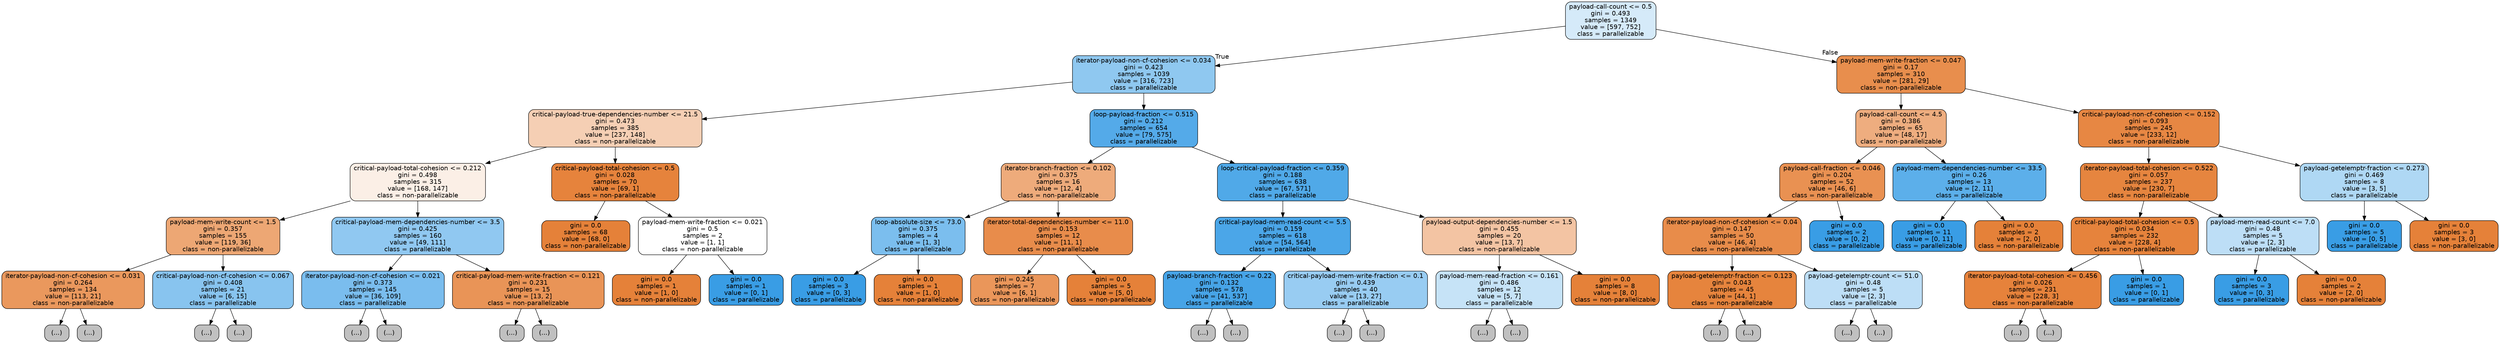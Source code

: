 digraph Tree {
node [shape=box, style="filled, rounded", color="black", fontname=helvetica] ;
edge [fontname=helvetica] ;
0 [label="payload-call-count <= 0.5\ngini = 0.493\nsamples = 1349\nvalue = [597, 752]\nclass = parallelizable", fillcolor="#399de535"] ;
1 [label="iterator-payload-non-cf-cohesion <= 0.034\ngini = 0.423\nsamples = 1039\nvalue = [316, 723]\nclass = parallelizable", fillcolor="#399de590"] ;
0 -> 1 [labeldistance=2.5, labelangle=45, headlabel="True"] ;
2 [label="critical-payload-true-dependencies-number <= 21.5\ngini = 0.473\nsamples = 385\nvalue = [237, 148]\nclass = non-parallelizable", fillcolor="#e5813960"] ;
1 -> 2 ;
3 [label="critical-payload-total-cohesion <= 0.212\ngini = 0.498\nsamples = 315\nvalue = [168, 147]\nclass = non-parallelizable", fillcolor="#e5813920"] ;
2 -> 3 ;
4 [label="payload-mem-write-count <= 1.5\ngini = 0.357\nsamples = 155\nvalue = [119, 36]\nclass = non-parallelizable", fillcolor="#e58139b2"] ;
3 -> 4 ;
5 [label="iterator-payload-non-cf-cohesion <= 0.031\ngini = 0.264\nsamples = 134\nvalue = [113, 21]\nclass = non-parallelizable", fillcolor="#e58139d0"] ;
4 -> 5 ;
6 [label="(...)", fillcolor="#C0C0C0"] ;
5 -> 6 ;
19 [label="(...)", fillcolor="#C0C0C0"] ;
5 -> 19 ;
34 [label="critical-payload-non-cf-cohesion <= 0.067\ngini = 0.408\nsamples = 21\nvalue = [6, 15]\nclass = parallelizable", fillcolor="#399de599"] ;
4 -> 34 ;
35 [label="(...)", fillcolor="#C0C0C0"] ;
34 -> 35 ;
40 [label="(...)", fillcolor="#C0C0C0"] ;
34 -> 40 ;
41 [label="critical-payload-mem-dependencies-number <= 3.5\ngini = 0.425\nsamples = 160\nvalue = [49, 111]\nclass = parallelizable", fillcolor="#399de58e"] ;
3 -> 41 ;
42 [label="iterator-payload-non-cf-cohesion <= 0.021\ngini = 0.373\nsamples = 145\nvalue = [36, 109]\nclass = parallelizable", fillcolor="#399de5ab"] ;
41 -> 42 ;
43 [label="(...)", fillcolor="#C0C0C0"] ;
42 -> 43 ;
60 [label="(...)", fillcolor="#C0C0C0"] ;
42 -> 60 ;
81 [label="critical-payload-mem-write-fraction <= 0.121\ngini = 0.231\nsamples = 15\nvalue = [13, 2]\nclass = non-parallelizable", fillcolor="#e58139d8"] ;
41 -> 81 ;
82 [label="(...)", fillcolor="#C0C0C0"] ;
81 -> 82 ;
83 [label="(...)", fillcolor="#C0C0C0"] ;
81 -> 83 ;
84 [label="critical-payload-total-cohesion <= 0.5\ngini = 0.028\nsamples = 70\nvalue = [69, 1]\nclass = non-parallelizable", fillcolor="#e58139fb"] ;
2 -> 84 ;
85 [label="gini = 0.0\nsamples = 68\nvalue = [68, 0]\nclass = non-parallelizable", fillcolor="#e58139ff"] ;
84 -> 85 ;
86 [label="payload-mem-write-fraction <= 0.021\ngini = 0.5\nsamples = 2\nvalue = [1, 1]\nclass = non-parallelizable", fillcolor="#e5813900"] ;
84 -> 86 ;
87 [label="gini = 0.0\nsamples = 1\nvalue = [1, 0]\nclass = non-parallelizable", fillcolor="#e58139ff"] ;
86 -> 87 ;
88 [label="gini = 0.0\nsamples = 1\nvalue = [0, 1]\nclass = parallelizable", fillcolor="#399de5ff"] ;
86 -> 88 ;
89 [label="loop-payload-fraction <= 0.515\ngini = 0.212\nsamples = 654\nvalue = [79, 575]\nclass = parallelizable", fillcolor="#399de5dc"] ;
1 -> 89 ;
90 [label="iterator-branch-fraction <= 0.102\ngini = 0.375\nsamples = 16\nvalue = [12, 4]\nclass = non-parallelizable", fillcolor="#e58139aa"] ;
89 -> 90 ;
91 [label="loop-absolute-size <= 73.0\ngini = 0.375\nsamples = 4\nvalue = [1, 3]\nclass = parallelizable", fillcolor="#399de5aa"] ;
90 -> 91 ;
92 [label="gini = 0.0\nsamples = 3\nvalue = [0, 3]\nclass = parallelizable", fillcolor="#399de5ff"] ;
91 -> 92 ;
93 [label="gini = 0.0\nsamples = 1\nvalue = [1, 0]\nclass = non-parallelizable", fillcolor="#e58139ff"] ;
91 -> 93 ;
94 [label="iterator-total-dependencies-number <= 11.0\ngini = 0.153\nsamples = 12\nvalue = [11, 1]\nclass = non-parallelizable", fillcolor="#e58139e8"] ;
90 -> 94 ;
95 [label="gini = 0.245\nsamples = 7\nvalue = [6, 1]\nclass = non-parallelizable", fillcolor="#e58139d4"] ;
94 -> 95 ;
96 [label="gini = 0.0\nsamples = 5\nvalue = [5, 0]\nclass = non-parallelizable", fillcolor="#e58139ff"] ;
94 -> 96 ;
97 [label="loop-critical-payload-fraction <= 0.359\ngini = 0.188\nsamples = 638\nvalue = [67, 571]\nclass = parallelizable", fillcolor="#399de5e1"] ;
89 -> 97 ;
98 [label="critical-payload-mem-read-count <= 5.5\ngini = 0.159\nsamples = 618\nvalue = [54, 564]\nclass = parallelizable", fillcolor="#399de5e7"] ;
97 -> 98 ;
99 [label="payload-branch-fraction <= 0.22\ngini = 0.132\nsamples = 578\nvalue = [41, 537]\nclass = parallelizable", fillcolor="#399de5ec"] ;
98 -> 99 ;
100 [label="(...)", fillcolor="#C0C0C0"] ;
99 -> 100 ;
157 [label="(...)", fillcolor="#C0C0C0"] ;
99 -> 157 ;
174 [label="critical-payload-mem-write-fraction <= 0.1\ngini = 0.439\nsamples = 40\nvalue = [13, 27]\nclass = parallelizable", fillcolor="#399de584"] ;
98 -> 174 ;
175 [label="(...)", fillcolor="#C0C0C0"] ;
174 -> 175 ;
176 [label="(...)", fillcolor="#C0C0C0"] ;
174 -> 176 ;
183 [label="payload-output-dependencies-number <= 1.5\ngini = 0.455\nsamples = 20\nvalue = [13, 7]\nclass = non-parallelizable", fillcolor="#e5813976"] ;
97 -> 183 ;
184 [label="payload-mem-read-fraction <= 0.161\ngini = 0.486\nsamples = 12\nvalue = [5, 7]\nclass = parallelizable", fillcolor="#399de549"] ;
183 -> 184 ;
185 [label="(...)", fillcolor="#C0C0C0"] ;
184 -> 185 ;
190 [label="(...)", fillcolor="#C0C0C0"] ;
184 -> 190 ;
191 [label="gini = 0.0\nsamples = 8\nvalue = [8, 0]\nclass = non-parallelizable", fillcolor="#e58139ff"] ;
183 -> 191 ;
192 [label="payload-mem-write-fraction <= 0.047\ngini = 0.17\nsamples = 310\nvalue = [281, 29]\nclass = non-parallelizable", fillcolor="#e58139e5"] ;
0 -> 192 [labeldistance=2.5, labelangle=-45, headlabel="False"] ;
193 [label="payload-call-count <= 4.5\ngini = 0.386\nsamples = 65\nvalue = [48, 17]\nclass = non-parallelizable", fillcolor="#e58139a5"] ;
192 -> 193 ;
194 [label="payload-call-fraction <= 0.046\ngini = 0.204\nsamples = 52\nvalue = [46, 6]\nclass = non-parallelizable", fillcolor="#e58139de"] ;
193 -> 194 ;
195 [label="iterator-payload-non-cf-cohesion <= 0.04\ngini = 0.147\nsamples = 50\nvalue = [46, 4]\nclass = non-parallelizable", fillcolor="#e58139e9"] ;
194 -> 195 ;
196 [label="payload-getelemptr-fraction <= 0.123\ngini = 0.043\nsamples = 45\nvalue = [44, 1]\nclass = non-parallelizable", fillcolor="#e58139f9"] ;
195 -> 196 ;
197 [label="(...)", fillcolor="#C0C0C0"] ;
196 -> 197 ;
200 [label="(...)", fillcolor="#C0C0C0"] ;
196 -> 200 ;
201 [label="payload-getelemptr-count <= 51.0\ngini = 0.48\nsamples = 5\nvalue = [2, 3]\nclass = parallelizable", fillcolor="#399de555"] ;
195 -> 201 ;
202 [label="(...)", fillcolor="#C0C0C0"] ;
201 -> 202 ;
203 [label="(...)", fillcolor="#C0C0C0"] ;
201 -> 203 ;
204 [label="gini = 0.0\nsamples = 2\nvalue = [0, 2]\nclass = parallelizable", fillcolor="#399de5ff"] ;
194 -> 204 ;
205 [label="payload-mem-dependencies-number <= 33.5\ngini = 0.26\nsamples = 13\nvalue = [2, 11]\nclass = parallelizable", fillcolor="#399de5d1"] ;
193 -> 205 ;
206 [label="gini = 0.0\nsamples = 11\nvalue = [0, 11]\nclass = parallelizable", fillcolor="#399de5ff"] ;
205 -> 206 ;
207 [label="gini = 0.0\nsamples = 2\nvalue = [2, 0]\nclass = non-parallelizable", fillcolor="#e58139ff"] ;
205 -> 207 ;
208 [label="critical-payload-non-cf-cohesion <= 0.152\ngini = 0.093\nsamples = 245\nvalue = [233, 12]\nclass = non-parallelizable", fillcolor="#e58139f2"] ;
192 -> 208 ;
209 [label="iterator-payload-total-cohesion <= 0.522\ngini = 0.057\nsamples = 237\nvalue = [230, 7]\nclass = non-parallelizable", fillcolor="#e58139f7"] ;
208 -> 209 ;
210 [label="critical-payload-total-cohesion <= 0.5\ngini = 0.034\nsamples = 232\nvalue = [228, 4]\nclass = non-parallelizable", fillcolor="#e58139fb"] ;
209 -> 210 ;
211 [label="iterator-payload-total-cohesion <= 0.456\ngini = 0.026\nsamples = 231\nvalue = [228, 3]\nclass = non-parallelizable", fillcolor="#e58139fc"] ;
210 -> 211 ;
212 [label="(...)", fillcolor="#C0C0C0"] ;
211 -> 212 ;
217 [label="(...)", fillcolor="#C0C0C0"] ;
211 -> 217 ;
222 [label="gini = 0.0\nsamples = 1\nvalue = [0, 1]\nclass = parallelizable", fillcolor="#399de5ff"] ;
210 -> 222 ;
223 [label="payload-mem-read-count <= 7.0\ngini = 0.48\nsamples = 5\nvalue = [2, 3]\nclass = parallelizable", fillcolor="#399de555"] ;
209 -> 223 ;
224 [label="gini = 0.0\nsamples = 3\nvalue = [0, 3]\nclass = parallelizable", fillcolor="#399de5ff"] ;
223 -> 224 ;
225 [label="gini = 0.0\nsamples = 2\nvalue = [2, 0]\nclass = non-parallelizable", fillcolor="#e58139ff"] ;
223 -> 225 ;
226 [label="payload-getelemptr-fraction <= 0.273\ngini = 0.469\nsamples = 8\nvalue = [3, 5]\nclass = parallelizable", fillcolor="#399de566"] ;
208 -> 226 ;
227 [label="gini = 0.0\nsamples = 5\nvalue = [0, 5]\nclass = parallelizable", fillcolor="#399de5ff"] ;
226 -> 227 ;
228 [label="gini = 0.0\nsamples = 3\nvalue = [3, 0]\nclass = non-parallelizable", fillcolor="#e58139ff"] ;
226 -> 228 ;
}
